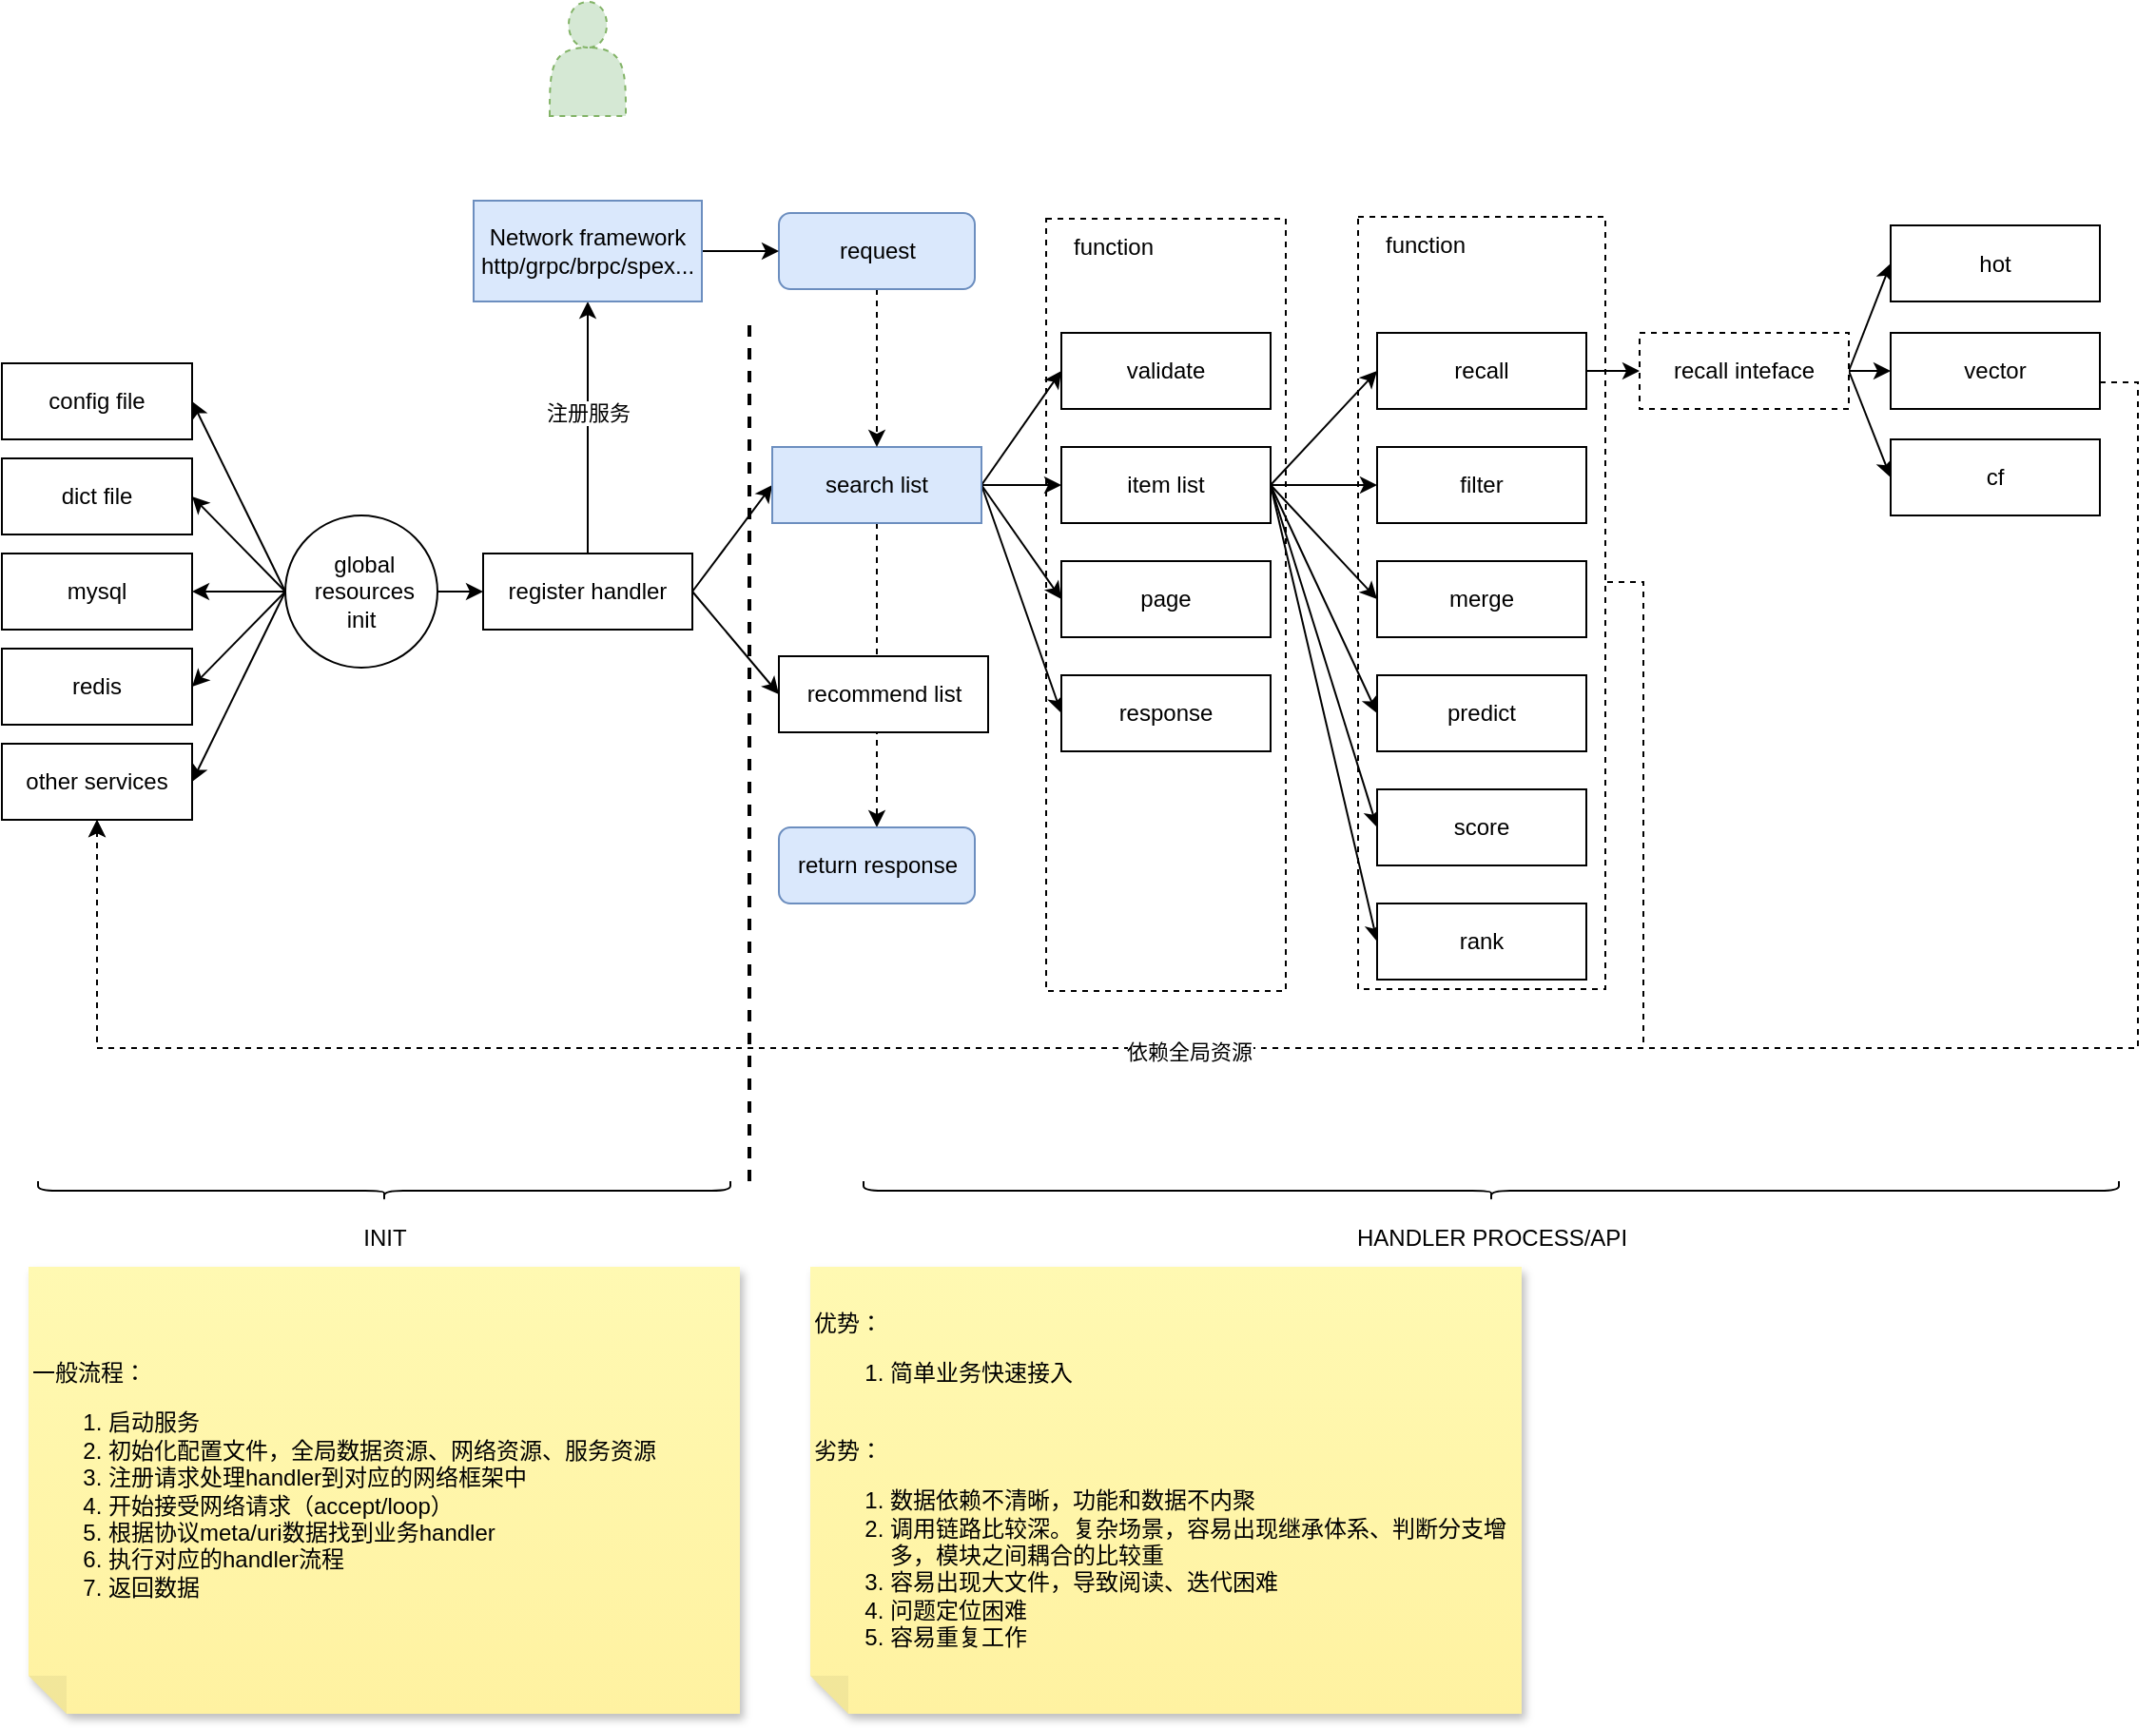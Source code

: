 <mxfile version="20.2.3" type="github">
  <diagram id="JJmWhjyOwM89aCiY69w7" name="第 1 页">
    <mxGraphModel dx="1234" dy="825" grid="1" gridSize="10" guides="1" tooltips="1" connect="1" arrows="1" fold="1" page="1" pageScale="1" pageWidth="3300" pageHeight="4681" math="0" shadow="0">
      <root>
        <mxCell id="0" />
        <mxCell id="1" parent="0" />
        <mxCell id="9VdhH4_OahOFBLT25fH9-60" style="edgeStyle=orthogonalEdgeStyle;rounded=0;orthogonalLoop=1;jettySize=auto;html=1;exitX=1;exitY=0.5;exitDx=0;exitDy=0;entryX=0.5;entryY=1;entryDx=0;entryDy=0;dashed=1;" edge="1" parent="1" source="9VdhH4_OahOFBLT25fH9-56" target="9VdhH4_OahOFBLT25fH9-7">
          <mxGeometry relative="1" as="geometry">
            <Array as="points">
              <mxPoint x="910" y="455" />
              <mxPoint x="910" y="700" />
              <mxPoint x="97" y="700" />
            </Array>
          </mxGeometry>
        </mxCell>
        <mxCell id="9VdhH4_OahOFBLT25fH9-56" value="" style="rounded=0;whiteSpace=wrap;html=1;dashed=1;" vertex="1" parent="1">
          <mxGeometry x="760" y="263" width="130" height="406" as="geometry" />
        </mxCell>
        <mxCell id="9VdhH4_OahOFBLT25fH9-55" value="" style="rounded=0;whiteSpace=wrap;html=1;dashed=1;" vertex="1" parent="1">
          <mxGeometry x="596" y="264" width="126" height="406" as="geometry" />
        </mxCell>
        <mxCell id="9VdhH4_OahOFBLT25fH9-8" style="rounded=0;orthogonalLoop=1;jettySize=auto;html=1;entryX=1;entryY=0.5;entryDx=0;entryDy=0;exitX=0;exitY=0.5;exitDx=0;exitDy=0;" edge="1" parent="1" source="9VdhH4_OahOFBLT25fH9-1" target="9VdhH4_OahOFBLT25fH9-3">
          <mxGeometry relative="1" as="geometry" />
        </mxCell>
        <mxCell id="9VdhH4_OahOFBLT25fH9-9" style="edgeStyle=none;rounded=0;orthogonalLoop=1;jettySize=auto;html=1;exitX=0;exitY=0.5;exitDx=0;exitDy=0;entryX=1;entryY=0.5;entryDx=0;entryDy=0;" edge="1" parent="1" source="9VdhH4_OahOFBLT25fH9-1" target="9VdhH4_OahOFBLT25fH9-4">
          <mxGeometry relative="1" as="geometry" />
        </mxCell>
        <mxCell id="9VdhH4_OahOFBLT25fH9-10" style="edgeStyle=none;rounded=0;orthogonalLoop=1;jettySize=auto;html=1;exitX=0;exitY=0.5;exitDx=0;exitDy=0;entryX=1;entryY=0.5;entryDx=0;entryDy=0;" edge="1" parent="1" source="9VdhH4_OahOFBLT25fH9-1" target="9VdhH4_OahOFBLT25fH9-5">
          <mxGeometry relative="1" as="geometry" />
        </mxCell>
        <mxCell id="9VdhH4_OahOFBLT25fH9-11" style="edgeStyle=none;rounded=0;orthogonalLoop=1;jettySize=auto;html=1;exitX=0;exitY=0.5;exitDx=0;exitDy=0;entryX=1;entryY=0.5;entryDx=0;entryDy=0;" edge="1" parent="1" source="9VdhH4_OahOFBLT25fH9-1" target="9VdhH4_OahOFBLT25fH9-6">
          <mxGeometry relative="1" as="geometry" />
        </mxCell>
        <mxCell id="9VdhH4_OahOFBLT25fH9-12" style="edgeStyle=none;rounded=0;orthogonalLoop=1;jettySize=auto;html=1;exitX=0;exitY=0.5;exitDx=0;exitDy=0;entryX=1;entryY=0.5;entryDx=0;entryDy=0;" edge="1" parent="1" source="9VdhH4_OahOFBLT25fH9-1" target="9VdhH4_OahOFBLT25fH9-7">
          <mxGeometry relative="1" as="geometry" />
        </mxCell>
        <mxCell id="9VdhH4_OahOFBLT25fH9-59" style="edgeStyle=none;rounded=0;orthogonalLoop=1;jettySize=auto;html=1;exitX=1;exitY=0.5;exitDx=0;exitDy=0;entryX=0;entryY=0.5;entryDx=0;entryDy=0;" edge="1" parent="1" source="9VdhH4_OahOFBLT25fH9-1" target="9VdhH4_OahOFBLT25fH9-13">
          <mxGeometry relative="1" as="geometry" />
        </mxCell>
        <mxCell id="9VdhH4_OahOFBLT25fH9-1" value="&amp;nbsp;global&lt;br&gt;&amp;nbsp;&lt;span style=&quot;background-color: initial;&quot;&gt;resources&lt;/span&gt;&lt;div&gt;init&lt;/div&gt;" style="ellipse;whiteSpace=wrap;html=1;aspect=fixed;" vertex="1" parent="1">
          <mxGeometry x="196" y="420" width="80" height="80" as="geometry" />
        </mxCell>
        <mxCell id="9VdhH4_OahOFBLT25fH9-3" value="config file" style="rounded=0;whiteSpace=wrap;html=1;" vertex="1" parent="1">
          <mxGeometry x="47" y="340" width="100" height="40" as="geometry" />
        </mxCell>
        <mxCell id="9VdhH4_OahOFBLT25fH9-4" value="dict file" style="rounded=0;whiteSpace=wrap;html=1;" vertex="1" parent="1">
          <mxGeometry x="47" y="390" width="100" height="40" as="geometry" />
        </mxCell>
        <mxCell id="9VdhH4_OahOFBLT25fH9-5" value="mysql" style="rounded=0;whiteSpace=wrap;html=1;" vertex="1" parent="1">
          <mxGeometry x="47" y="440" width="100" height="40" as="geometry" />
        </mxCell>
        <mxCell id="9VdhH4_OahOFBLT25fH9-6" value="redis" style="rounded=0;whiteSpace=wrap;html=1;" vertex="1" parent="1">
          <mxGeometry x="47" y="490" width="100" height="40" as="geometry" />
        </mxCell>
        <mxCell id="9VdhH4_OahOFBLT25fH9-7" value="other services" style="rounded=0;whiteSpace=wrap;html=1;" vertex="1" parent="1">
          <mxGeometry x="47" y="540" width="100" height="40" as="geometry" />
        </mxCell>
        <mxCell id="9VdhH4_OahOFBLT25fH9-17" style="edgeStyle=none;rounded=0;orthogonalLoop=1;jettySize=auto;html=1;exitX=1;exitY=0.5;exitDx=0;exitDy=0;entryX=0;entryY=0.5;entryDx=0;entryDy=0;" edge="1" parent="1" source="9VdhH4_OahOFBLT25fH9-13" target="9VdhH4_OahOFBLT25fH9-15">
          <mxGeometry relative="1" as="geometry" />
        </mxCell>
        <mxCell id="9VdhH4_OahOFBLT25fH9-18" style="edgeStyle=none;rounded=0;orthogonalLoop=1;jettySize=auto;html=1;exitX=1;exitY=0.5;exitDx=0;exitDy=0;entryX=0;entryY=0.5;entryDx=0;entryDy=0;" edge="1" parent="1" source="9VdhH4_OahOFBLT25fH9-13" target="9VdhH4_OahOFBLT25fH9-16">
          <mxGeometry relative="1" as="geometry" />
        </mxCell>
        <mxCell id="9VdhH4_OahOFBLT25fH9-65" style="edgeStyle=orthogonalEdgeStyle;rounded=0;orthogonalLoop=1;jettySize=auto;html=1;exitX=0.5;exitY=0;exitDx=0;exitDy=0;" edge="1" parent="1" source="9VdhH4_OahOFBLT25fH9-13" target="9VdhH4_OahOFBLT25fH9-64">
          <mxGeometry relative="1" as="geometry" />
        </mxCell>
        <mxCell id="9VdhH4_OahOFBLT25fH9-66" value="注册服务" style="edgeLabel;html=1;align=center;verticalAlign=middle;resizable=0;points=[];" vertex="1" connectable="0" parent="9VdhH4_OahOFBLT25fH9-65">
          <mxGeometry x="0.115" relative="1" as="geometry">
            <mxPoint as="offset" />
          </mxGeometry>
        </mxCell>
        <mxCell id="9VdhH4_OahOFBLT25fH9-13" value="register handler" style="rounded=0;whiteSpace=wrap;html=1;" vertex="1" parent="1">
          <mxGeometry x="300" y="440" width="110" height="40" as="geometry" />
        </mxCell>
        <mxCell id="9VdhH4_OahOFBLT25fH9-30" style="edgeStyle=none;rounded=0;orthogonalLoop=1;jettySize=auto;html=1;exitX=1;exitY=0.5;exitDx=0;exitDy=0;entryX=0;entryY=0.5;entryDx=0;entryDy=0;" edge="1" parent="1" source="9VdhH4_OahOFBLT25fH9-15" target="9VdhH4_OahOFBLT25fH9-20">
          <mxGeometry relative="1" as="geometry" />
        </mxCell>
        <mxCell id="9VdhH4_OahOFBLT25fH9-31" style="edgeStyle=none;rounded=0;orthogonalLoop=1;jettySize=auto;html=1;exitX=1;exitY=0.5;exitDx=0;exitDy=0;entryX=0;entryY=0.5;entryDx=0;entryDy=0;" edge="1" parent="1" source="9VdhH4_OahOFBLT25fH9-15" target="9VdhH4_OahOFBLT25fH9-21">
          <mxGeometry relative="1" as="geometry" />
        </mxCell>
        <mxCell id="9VdhH4_OahOFBLT25fH9-32" style="edgeStyle=none;rounded=0;orthogonalLoop=1;jettySize=auto;html=1;exitX=1;exitY=0.5;exitDx=0;exitDy=0;entryX=0;entryY=0.5;entryDx=0;entryDy=0;" edge="1" parent="1" source="9VdhH4_OahOFBLT25fH9-15" target="9VdhH4_OahOFBLT25fH9-22">
          <mxGeometry relative="1" as="geometry" />
        </mxCell>
        <mxCell id="9VdhH4_OahOFBLT25fH9-33" style="edgeStyle=none;rounded=0;orthogonalLoop=1;jettySize=auto;html=1;exitX=1;exitY=0.5;exitDx=0;exitDy=0;entryX=0;entryY=0.5;entryDx=0;entryDy=0;" edge="1" parent="1" source="9VdhH4_OahOFBLT25fH9-15" target="9VdhH4_OahOFBLT25fH9-23">
          <mxGeometry relative="1" as="geometry" />
        </mxCell>
        <mxCell id="9VdhH4_OahOFBLT25fH9-54" style="edgeStyle=none;rounded=0;orthogonalLoop=1;jettySize=auto;html=1;exitX=0.5;exitY=1;exitDx=0;exitDy=0;dashed=1;" edge="1" parent="1" source="9VdhH4_OahOFBLT25fH9-15" target="9VdhH4_OahOFBLT25fH9-53">
          <mxGeometry relative="1" as="geometry" />
        </mxCell>
        <mxCell id="9VdhH4_OahOFBLT25fH9-15" value="search list" style="rounded=0;whiteSpace=wrap;html=1;fillColor=#dae8fc;strokeColor=#6c8ebf;" vertex="1" parent="1">
          <mxGeometry x="452" y="384" width="110" height="40" as="geometry" />
        </mxCell>
        <mxCell id="9VdhH4_OahOFBLT25fH9-16" value="recommend list" style="rounded=0;whiteSpace=wrap;html=1;" vertex="1" parent="1">
          <mxGeometry x="455.5" y="494" width="110" height="40" as="geometry" />
        </mxCell>
        <mxCell id="9VdhH4_OahOFBLT25fH9-20" value="validate" style="rounded=0;whiteSpace=wrap;html=1;" vertex="1" parent="1">
          <mxGeometry x="604" y="324" width="110" height="40" as="geometry" />
        </mxCell>
        <mxCell id="9VdhH4_OahOFBLT25fH9-34" style="edgeStyle=none;rounded=0;orthogonalLoop=1;jettySize=auto;html=1;exitX=1;exitY=0.5;exitDx=0;exitDy=0;entryX=0;entryY=0.5;entryDx=0;entryDy=0;" edge="1" parent="1" source="9VdhH4_OahOFBLT25fH9-21" target="9VdhH4_OahOFBLT25fH9-24">
          <mxGeometry relative="1" as="geometry" />
        </mxCell>
        <mxCell id="9VdhH4_OahOFBLT25fH9-35" style="edgeStyle=none;rounded=0;orthogonalLoop=1;jettySize=auto;html=1;exitX=1;exitY=0.5;exitDx=0;exitDy=0;entryX=0;entryY=0.5;entryDx=0;entryDy=0;" edge="1" parent="1" source="9VdhH4_OahOFBLT25fH9-21" target="9VdhH4_OahOFBLT25fH9-25">
          <mxGeometry relative="1" as="geometry" />
        </mxCell>
        <mxCell id="9VdhH4_OahOFBLT25fH9-36" style="edgeStyle=none;rounded=0;orthogonalLoop=1;jettySize=auto;html=1;exitX=1;exitY=0.5;exitDx=0;exitDy=0;entryX=0;entryY=0.5;entryDx=0;entryDy=0;" edge="1" parent="1" source="9VdhH4_OahOFBLT25fH9-21" target="9VdhH4_OahOFBLT25fH9-26">
          <mxGeometry relative="1" as="geometry" />
        </mxCell>
        <mxCell id="9VdhH4_OahOFBLT25fH9-37" style="edgeStyle=none;rounded=0;orthogonalLoop=1;jettySize=auto;html=1;exitX=1;exitY=0.5;exitDx=0;exitDy=0;entryX=0;entryY=0.5;entryDx=0;entryDy=0;" edge="1" parent="1" source="9VdhH4_OahOFBLT25fH9-21" target="9VdhH4_OahOFBLT25fH9-27">
          <mxGeometry relative="1" as="geometry" />
        </mxCell>
        <mxCell id="9VdhH4_OahOFBLT25fH9-38" style="edgeStyle=none;rounded=0;orthogonalLoop=1;jettySize=auto;html=1;exitX=1;exitY=0.5;exitDx=0;exitDy=0;entryX=0;entryY=0.5;entryDx=0;entryDy=0;" edge="1" parent="1" source="9VdhH4_OahOFBLT25fH9-21" target="9VdhH4_OahOFBLT25fH9-28">
          <mxGeometry relative="1" as="geometry" />
        </mxCell>
        <mxCell id="9VdhH4_OahOFBLT25fH9-39" style="edgeStyle=none;rounded=0;orthogonalLoop=1;jettySize=auto;html=1;exitX=1;exitY=0.5;exitDx=0;exitDy=0;entryX=0;entryY=0.5;entryDx=0;entryDy=0;" edge="1" parent="1" source="9VdhH4_OahOFBLT25fH9-21" target="9VdhH4_OahOFBLT25fH9-29">
          <mxGeometry relative="1" as="geometry" />
        </mxCell>
        <mxCell id="9VdhH4_OahOFBLT25fH9-21" value="item list" style="rounded=0;whiteSpace=wrap;html=1;" vertex="1" parent="1">
          <mxGeometry x="604" y="384" width="110" height="40" as="geometry" />
        </mxCell>
        <mxCell id="9VdhH4_OahOFBLT25fH9-22" value="page" style="rounded=0;whiteSpace=wrap;html=1;" vertex="1" parent="1">
          <mxGeometry x="604" y="444" width="110" height="40" as="geometry" />
        </mxCell>
        <mxCell id="9VdhH4_OahOFBLT25fH9-23" value="response" style="rounded=0;whiteSpace=wrap;html=1;" vertex="1" parent="1">
          <mxGeometry x="604" y="504" width="110" height="40" as="geometry" />
        </mxCell>
        <mxCell id="9VdhH4_OahOFBLT25fH9-41" style="edgeStyle=none;rounded=0;orthogonalLoop=1;jettySize=auto;html=1;exitX=1;exitY=0.5;exitDx=0;exitDy=0;entryX=0;entryY=0.5;entryDx=0;entryDy=0;" edge="1" parent="1" source="9VdhH4_OahOFBLT25fH9-24" target="9VdhH4_OahOFBLT25fH9-40">
          <mxGeometry relative="1" as="geometry" />
        </mxCell>
        <mxCell id="9VdhH4_OahOFBLT25fH9-24" value="recall" style="rounded=0;whiteSpace=wrap;html=1;" vertex="1" parent="1">
          <mxGeometry x="770" y="324" width="110" height="40" as="geometry" />
        </mxCell>
        <mxCell id="9VdhH4_OahOFBLT25fH9-25" value="filter" style="rounded=0;whiteSpace=wrap;html=1;" vertex="1" parent="1">
          <mxGeometry x="770" y="384" width="110" height="40" as="geometry" />
        </mxCell>
        <mxCell id="9VdhH4_OahOFBLT25fH9-26" value="merge" style="rounded=0;whiteSpace=wrap;html=1;" vertex="1" parent="1">
          <mxGeometry x="770" y="444" width="110" height="40" as="geometry" />
        </mxCell>
        <mxCell id="9VdhH4_OahOFBLT25fH9-27" value="predict" style="rounded=0;whiteSpace=wrap;html=1;" vertex="1" parent="1">
          <mxGeometry x="770" y="504" width="110" height="40" as="geometry" />
        </mxCell>
        <mxCell id="9VdhH4_OahOFBLT25fH9-28" value="score" style="rounded=0;whiteSpace=wrap;html=1;" vertex="1" parent="1">
          <mxGeometry x="770" y="564" width="110" height="40" as="geometry" />
        </mxCell>
        <mxCell id="9VdhH4_OahOFBLT25fH9-29" value="rank" style="rounded=0;whiteSpace=wrap;html=1;" vertex="1" parent="1">
          <mxGeometry x="770" y="624" width="110" height="40" as="geometry" />
        </mxCell>
        <mxCell id="9VdhH4_OahOFBLT25fH9-45" style="edgeStyle=none;rounded=0;orthogonalLoop=1;jettySize=auto;html=1;exitX=1;exitY=0.5;exitDx=0;exitDy=0;entryX=0;entryY=0.5;entryDx=0;entryDy=0;" edge="1" parent="1" source="9VdhH4_OahOFBLT25fH9-40" target="9VdhH4_OahOFBLT25fH9-42">
          <mxGeometry relative="1" as="geometry" />
        </mxCell>
        <mxCell id="9VdhH4_OahOFBLT25fH9-46" style="edgeStyle=none;rounded=0;orthogonalLoop=1;jettySize=auto;html=1;exitX=1;exitY=0.5;exitDx=0;exitDy=0;entryX=0;entryY=0.5;entryDx=0;entryDy=0;" edge="1" parent="1" source="9VdhH4_OahOFBLT25fH9-40" target="9VdhH4_OahOFBLT25fH9-43">
          <mxGeometry relative="1" as="geometry" />
        </mxCell>
        <mxCell id="9VdhH4_OahOFBLT25fH9-48" style="edgeStyle=none;rounded=0;orthogonalLoop=1;jettySize=auto;html=1;exitX=1;exitY=0.5;exitDx=0;exitDy=0;entryX=0;entryY=0.5;entryDx=0;entryDy=0;" edge="1" parent="1" source="9VdhH4_OahOFBLT25fH9-40" target="9VdhH4_OahOFBLT25fH9-44">
          <mxGeometry relative="1" as="geometry" />
        </mxCell>
        <mxCell id="9VdhH4_OahOFBLT25fH9-40" value="recall inteface" style="rounded=0;whiteSpace=wrap;html=1;dashed=1;" vertex="1" parent="1">
          <mxGeometry x="908" y="324" width="110" height="40" as="geometry" />
        </mxCell>
        <mxCell id="9VdhH4_OahOFBLT25fH9-42" value="hot" style="rounded=0;whiteSpace=wrap;html=1;" vertex="1" parent="1">
          <mxGeometry x="1040" y="267.5" width="110" height="40" as="geometry" />
        </mxCell>
        <mxCell id="9VdhH4_OahOFBLT25fH9-62" style="edgeStyle=orthogonalEdgeStyle;rounded=0;orthogonalLoop=1;jettySize=auto;html=1;exitX=1;exitY=0.5;exitDx=0;exitDy=0;entryX=0.5;entryY=1;entryDx=0;entryDy=0;dashed=1;" edge="1" parent="1" source="9VdhH4_OahOFBLT25fH9-43" target="9VdhH4_OahOFBLT25fH9-7">
          <mxGeometry relative="1" as="geometry">
            <Array as="points">
              <mxPoint x="1170" y="350" />
              <mxPoint x="1170" y="700" />
              <mxPoint x="97" y="700" />
            </Array>
          </mxGeometry>
        </mxCell>
        <mxCell id="9VdhH4_OahOFBLT25fH9-63" value="依赖全局资源" style="edgeLabel;html=1;align=center;verticalAlign=middle;resizable=0;points=[];" vertex="1" connectable="0" parent="9VdhH4_OahOFBLT25fH9-62">
          <mxGeometry x="0.116" y="2" relative="1" as="geometry">
            <mxPoint as="offset" />
          </mxGeometry>
        </mxCell>
        <mxCell id="9VdhH4_OahOFBLT25fH9-43" value="vector" style="rounded=0;whiteSpace=wrap;html=1;" vertex="1" parent="1">
          <mxGeometry x="1040" y="324" width="110" height="40" as="geometry" />
        </mxCell>
        <mxCell id="9VdhH4_OahOFBLT25fH9-44" value="cf" style="rounded=0;whiteSpace=wrap;html=1;" vertex="1" parent="1">
          <mxGeometry x="1040" y="380" width="110" height="40" as="geometry" />
        </mxCell>
        <mxCell id="9VdhH4_OahOFBLT25fH9-49" value="" style="shape=actor;whiteSpace=wrap;html=1;dashed=1;fillColor=#d5e8d4;strokeColor=#82b366;" vertex="1" parent="1">
          <mxGeometry x="335" y="150" width="40" height="60" as="geometry" />
        </mxCell>
        <mxCell id="9VdhH4_OahOFBLT25fH9-51" style="edgeStyle=none;rounded=0;orthogonalLoop=1;jettySize=auto;html=1;exitX=0.5;exitY=1;exitDx=0;exitDy=0;entryX=0.5;entryY=0;entryDx=0;entryDy=0;dashed=1;" edge="1" parent="1" source="9VdhH4_OahOFBLT25fH9-50" target="9VdhH4_OahOFBLT25fH9-15">
          <mxGeometry relative="1" as="geometry" />
        </mxCell>
        <mxCell id="9VdhH4_OahOFBLT25fH9-50" value="request" style="rounded=1;whiteSpace=wrap;html=1;fillColor=#dae8fc;strokeColor=#6c8ebf;" vertex="1" parent="1">
          <mxGeometry x="455.5" y="261" width="103" height="40" as="geometry" />
        </mxCell>
        <mxCell id="9VdhH4_OahOFBLT25fH9-53" value="return response" style="rounded=1;whiteSpace=wrap;html=1;fillColor=#dae8fc;strokeColor=#6c8ebf;" vertex="1" parent="1">
          <mxGeometry x="455.5" y="584" width="103" height="40" as="geometry" />
        </mxCell>
        <mxCell id="9VdhH4_OahOFBLT25fH9-57" value="function" style="text;html=1;resizable=0;autosize=1;align=center;verticalAlign=middle;points=[];fillColor=none;strokeColor=none;rounded=0;dashed=1;" vertex="1" parent="1">
          <mxGeometry x="596" y="264" width="70" height="30" as="geometry" />
        </mxCell>
        <mxCell id="9VdhH4_OahOFBLT25fH9-58" value="function" style="text;html=1;resizable=0;autosize=1;align=center;verticalAlign=middle;points=[];fillColor=none;strokeColor=none;rounded=0;dashed=1;" vertex="1" parent="1">
          <mxGeometry x="760" y="263" width="70" height="30" as="geometry" />
        </mxCell>
        <mxCell id="9VdhH4_OahOFBLT25fH9-67" style="edgeStyle=orthogonalEdgeStyle;rounded=0;orthogonalLoop=1;jettySize=auto;html=1;exitX=1;exitY=0.5;exitDx=0;exitDy=0;entryX=0;entryY=0.5;entryDx=0;entryDy=0;" edge="1" parent="1" source="9VdhH4_OahOFBLT25fH9-64" target="9VdhH4_OahOFBLT25fH9-50">
          <mxGeometry relative="1" as="geometry" />
        </mxCell>
        <mxCell id="9VdhH4_OahOFBLT25fH9-64" value="&lt;div&gt;Network framework&lt;/div&gt;&lt;div&gt;http/grpc/brpc/spex...&lt;/div&gt;" style="rounded=0;whiteSpace=wrap;html=1;fillColor=#dae8fc;strokeColor=#6c8ebf;" vertex="1" parent="1">
          <mxGeometry x="295" y="254.5" width="120" height="53" as="geometry" />
        </mxCell>
        <mxCell id="9VdhH4_OahOFBLT25fH9-68" value="" style="shape=curlyBracket;whiteSpace=wrap;html=1;rounded=1;flipH=1;direction=north;" vertex="1" parent="1">
          <mxGeometry x="66" y="770" width="364" height="10" as="geometry" />
        </mxCell>
        <mxCell id="9VdhH4_OahOFBLT25fH9-69" value="" style="edgeStyle=none;orthogonalLoop=1;jettySize=auto;html=1;rounded=0;dashed=1;endArrow=none;endFill=0;strokeWidth=2;" edge="1" parent="1">
          <mxGeometry width="80" relative="1" as="geometry">
            <mxPoint x="440" y="320" as="sourcePoint" />
            <mxPoint x="440" y="770" as="targetPoint" />
            <Array as="points" />
          </mxGeometry>
        </mxCell>
        <mxCell id="9VdhH4_OahOFBLT25fH9-72" value="INIT" style="text;html=1;resizable=0;autosize=1;align=center;verticalAlign=middle;points=[];fillColor=none;strokeColor=none;rounded=0;" vertex="1" parent="1">
          <mxGeometry x="223" y="785" width="50" height="30" as="geometry" />
        </mxCell>
        <mxCell id="9VdhH4_OahOFBLT25fH9-73" value="" style="shape=curlyBracket;whiteSpace=wrap;html=1;rounded=1;flipH=1;direction=north;" vertex="1" parent="1">
          <mxGeometry x="500" y="770" width="660" height="10" as="geometry" />
        </mxCell>
        <mxCell id="9VdhH4_OahOFBLT25fH9-74" value="HANDLER PROCESS/API" style="text;html=1;resizable=0;autosize=1;align=center;verticalAlign=middle;points=[];fillColor=none;strokeColor=none;rounded=0;" vertex="1" parent="1">
          <mxGeometry x="745" y="785" width="170" height="30" as="geometry" />
        </mxCell>
        <mxCell id="9VdhH4_OahOFBLT25fH9-75" value="一般流程：&lt;br&gt;&lt;ol&gt;&lt;li&gt;启动服务&lt;/li&gt;&lt;li&gt;初始化配置文件，全局数据资源、网络资源、服务资源&lt;/li&gt;&lt;li&gt;注册请求处理handler到对应的网络框架中&lt;/li&gt;&lt;li&gt;开始接受网络请求（accept/loop）&lt;/li&gt;&lt;li&gt;根据协议meta/uri数据找到业务handler&lt;/li&gt;&lt;li&gt;执行对应的handler流程&lt;/li&gt;&lt;li&gt;返回数据&lt;/li&gt;&lt;/ol&gt;" style="shape=note;whiteSpace=wrap;html=1;backgroundOutline=1;fontColor=#000000;darkOpacity=0.05;fillColor=#FFF9B2;strokeColor=none;fillStyle=solid;direction=west;gradientDirection=north;gradientColor=#FFF2A1;shadow=1;size=20;pointerEvents=1;align=left;" vertex="1" parent="1">
          <mxGeometry x="61" y="815" width="374" height="235" as="geometry" />
        </mxCell>
        <mxCell id="9VdhH4_OahOFBLT25fH9-76" value="优势：&lt;br&gt;&lt;ol&gt;&lt;li&gt;简单业务快速接入&lt;/li&gt;&lt;/ol&gt;&lt;div&gt;&lt;br&gt;&lt;/div&gt;&lt;div&gt;劣势：&lt;/div&gt;&lt;ol&gt;&lt;li&gt;数据依赖不清晰，功能和数据不内聚&lt;/li&gt;&lt;li&gt;调用链路比较深。复杂场景，容易出现继承体系、判断分支增多，模块之间耦合的比较重&lt;/li&gt;&lt;li&gt;容易出现大文件，导致阅读、迭代困难&lt;/li&gt;&lt;li&gt;问题定位困难&lt;/li&gt;&lt;li&gt;容易重复工作&lt;/li&gt;&lt;/ol&gt;" style="shape=note;whiteSpace=wrap;html=1;backgroundOutline=1;fontColor=#000000;darkOpacity=0.05;fillColor=#FFF9B2;strokeColor=none;fillStyle=solid;direction=west;gradientDirection=north;gradientColor=#FFF2A1;shadow=1;size=20;pointerEvents=1;align=left;" vertex="1" parent="1">
          <mxGeometry x="472" y="815" width="374" height="235" as="geometry" />
        </mxCell>
      </root>
    </mxGraphModel>
  </diagram>
</mxfile>

